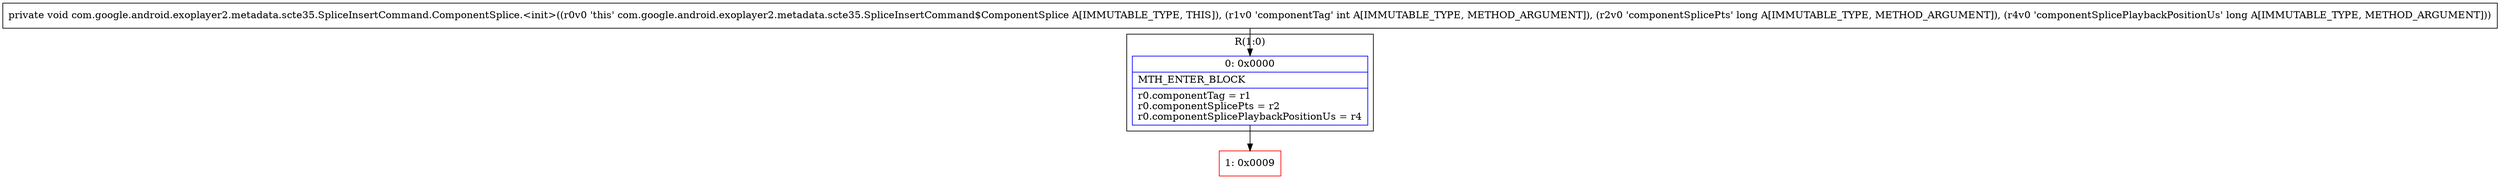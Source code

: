 digraph "CFG forcom.google.android.exoplayer2.metadata.scte35.SpliceInsertCommand.ComponentSplice.\<init\>(IJJ)V" {
subgraph cluster_Region_818174970 {
label = "R(1:0)";
node [shape=record,color=blue];
Node_0 [shape=record,label="{0\:\ 0x0000|MTH_ENTER_BLOCK\l|r0.componentTag = r1\lr0.componentSplicePts = r2\lr0.componentSplicePlaybackPositionUs = r4\l}"];
}
Node_1 [shape=record,color=red,label="{1\:\ 0x0009}"];
MethodNode[shape=record,label="{private void com.google.android.exoplayer2.metadata.scte35.SpliceInsertCommand.ComponentSplice.\<init\>((r0v0 'this' com.google.android.exoplayer2.metadata.scte35.SpliceInsertCommand$ComponentSplice A[IMMUTABLE_TYPE, THIS]), (r1v0 'componentTag' int A[IMMUTABLE_TYPE, METHOD_ARGUMENT]), (r2v0 'componentSplicePts' long A[IMMUTABLE_TYPE, METHOD_ARGUMENT]), (r4v0 'componentSplicePlaybackPositionUs' long A[IMMUTABLE_TYPE, METHOD_ARGUMENT])) }"];
MethodNode -> Node_0;
Node_0 -> Node_1;
}


